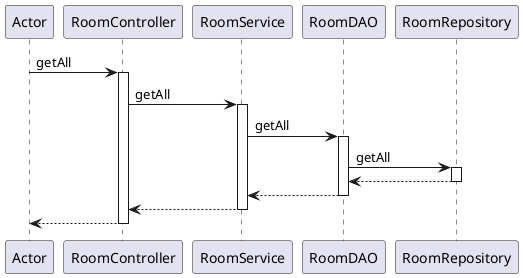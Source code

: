 @startuml
participant Actor
Actor -> RoomController : getAll
activate RoomController
RoomController -> RoomService : getAll
activate RoomService
RoomService -> RoomDAO : getAll
activate RoomDAO

RoomDAO -> RoomRepository: getAll
activate RoomRepository
RoomRepository --> RoomDAO
deactivate RoomRepository

RoomDAO --> RoomService
deactivate RoomDAO
RoomService --> RoomController
deactivate RoomService
return
@enduml
